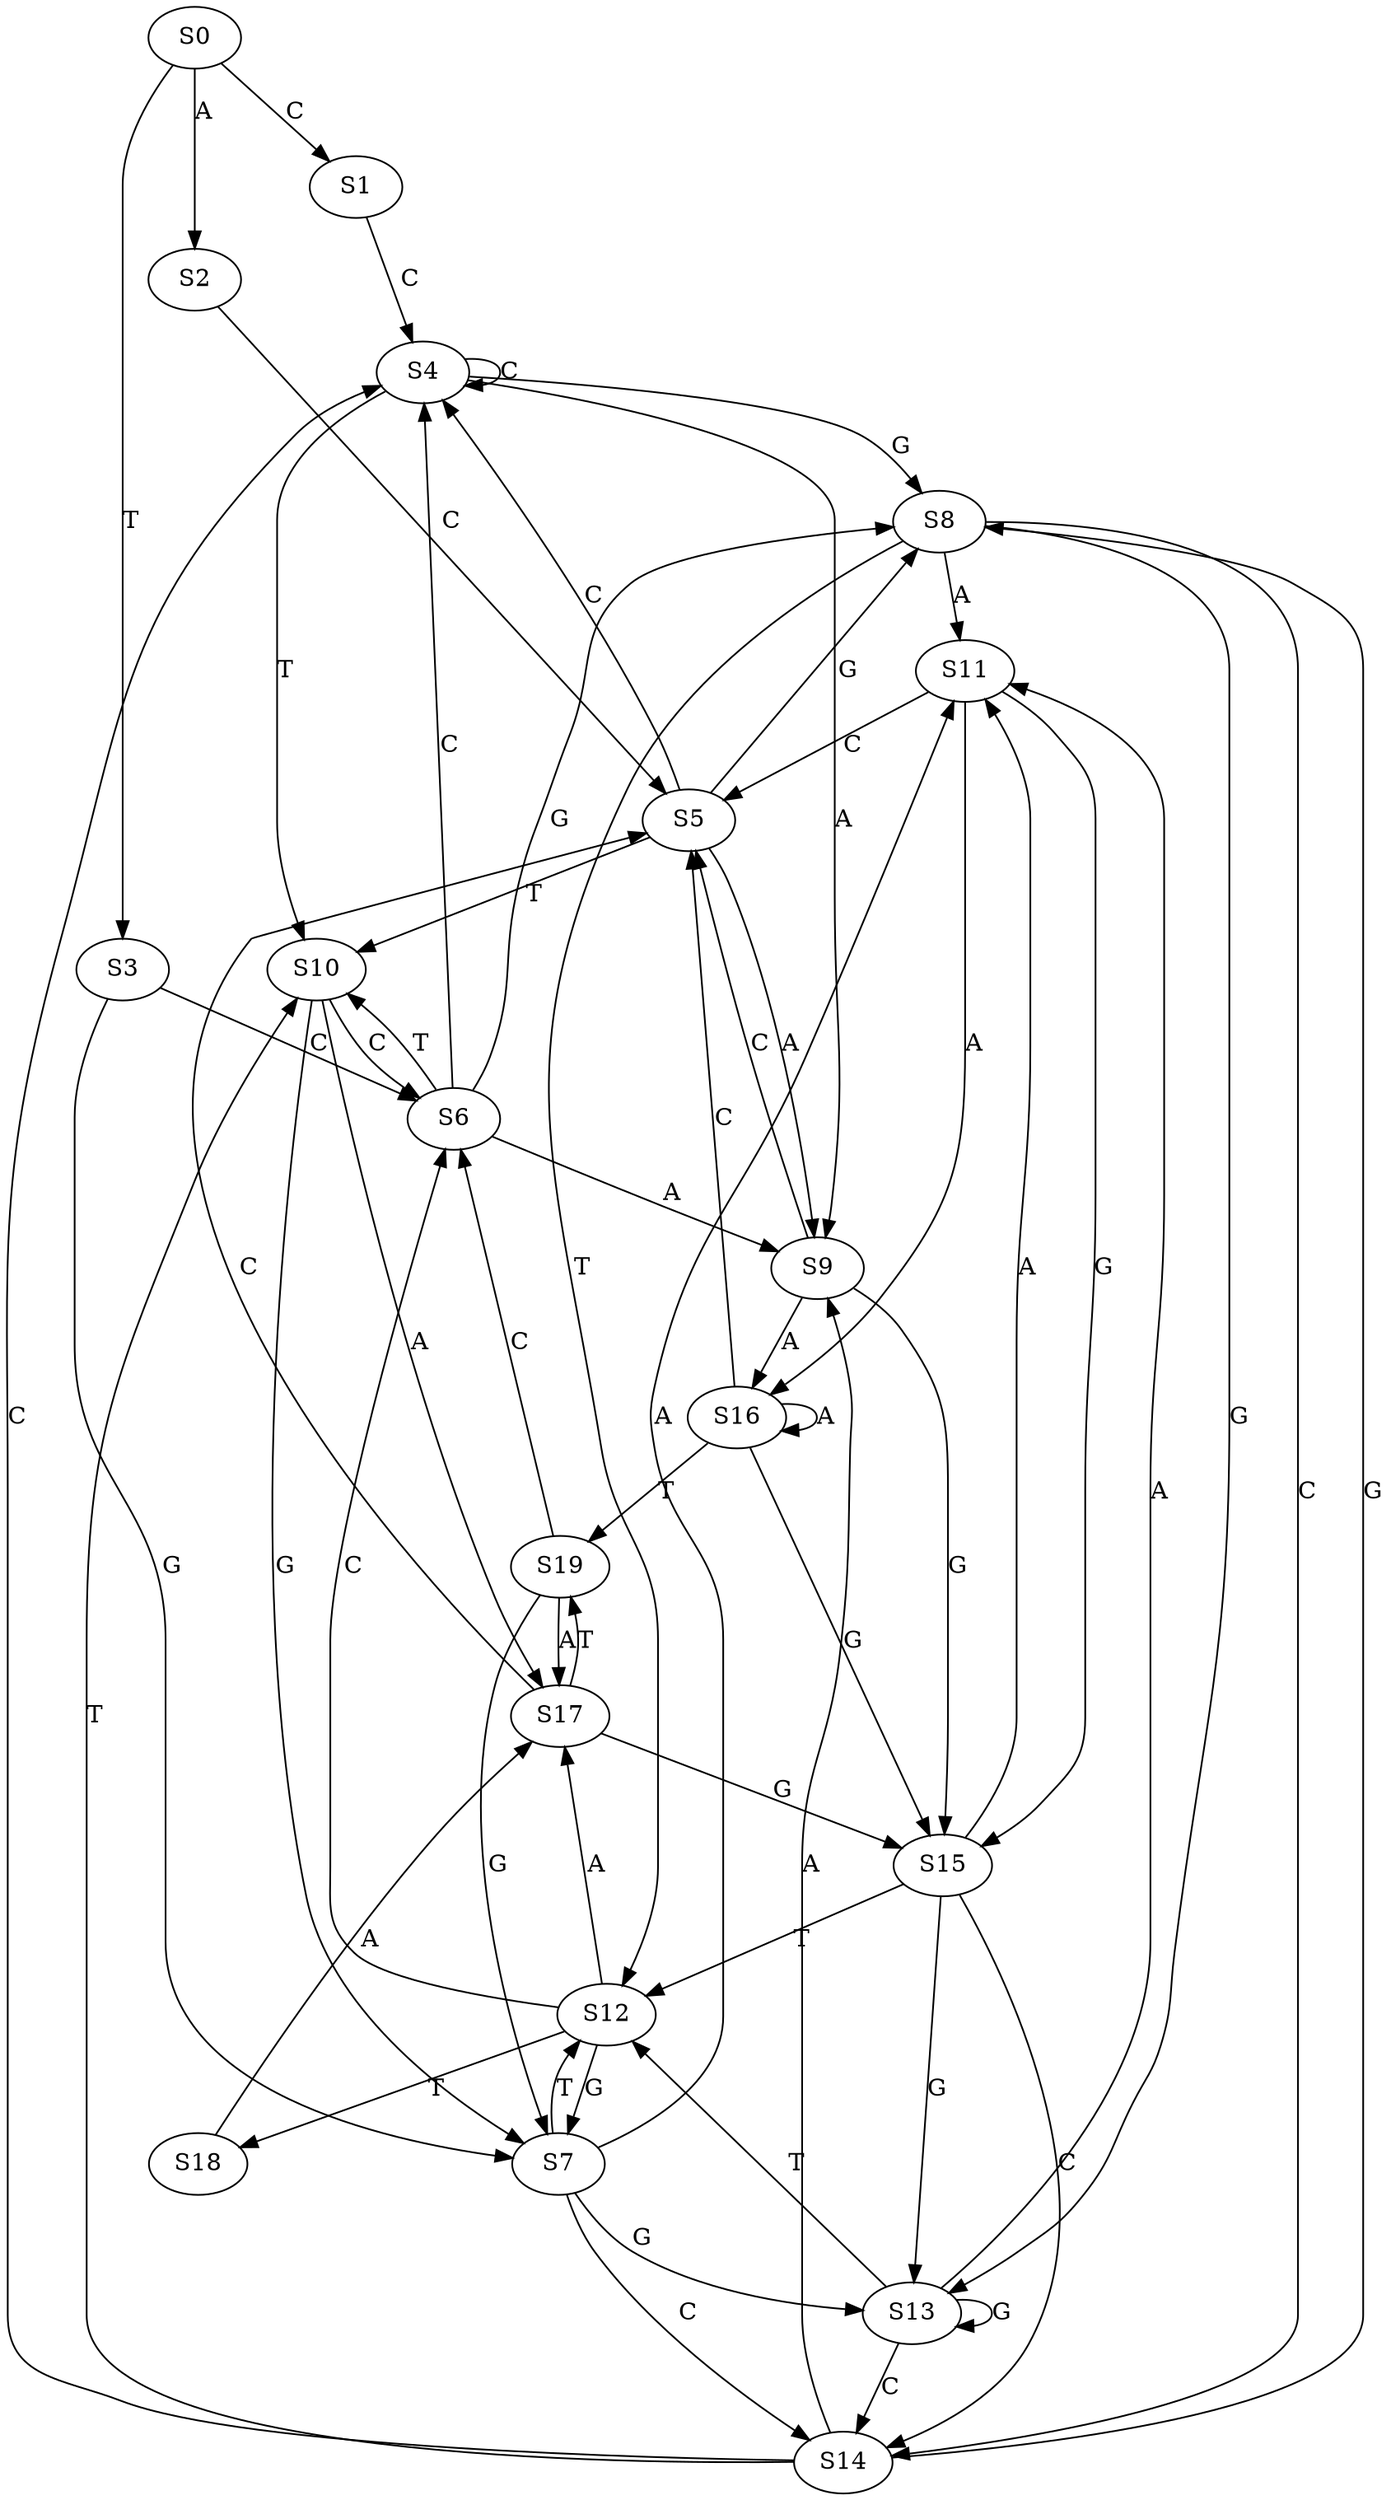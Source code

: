 strict digraph  {
	S0 -> S1 [ label = C ];
	S0 -> S2 [ label = A ];
	S0 -> S3 [ label = T ];
	S1 -> S4 [ label = C ];
	S2 -> S5 [ label = C ];
	S3 -> S6 [ label = C ];
	S3 -> S7 [ label = G ];
	S4 -> S8 [ label = G ];
	S4 -> S4 [ label = C ];
	S4 -> S9 [ label = A ];
	S4 -> S10 [ label = T ];
	S5 -> S9 [ label = A ];
	S5 -> S10 [ label = T ];
	S5 -> S4 [ label = C ];
	S5 -> S8 [ label = G ];
	S6 -> S10 [ label = T ];
	S6 -> S8 [ label = G ];
	S6 -> S4 [ label = C ];
	S6 -> S9 [ label = A ];
	S7 -> S11 [ label = A ];
	S7 -> S12 [ label = T ];
	S7 -> S13 [ label = G ];
	S7 -> S14 [ label = C ];
	S8 -> S13 [ label = G ];
	S8 -> S12 [ label = T ];
	S8 -> S11 [ label = A ];
	S8 -> S14 [ label = C ];
	S9 -> S15 [ label = G ];
	S9 -> S5 [ label = C ];
	S9 -> S16 [ label = A ];
	S10 -> S7 [ label = G ];
	S10 -> S6 [ label = C ];
	S10 -> S17 [ label = A ];
	S11 -> S15 [ label = G ];
	S11 -> S16 [ label = A ];
	S11 -> S5 [ label = C ];
	S12 -> S17 [ label = A ];
	S12 -> S6 [ label = C ];
	S12 -> S7 [ label = G ];
	S12 -> S18 [ label = T ];
	S13 -> S11 [ label = A ];
	S13 -> S12 [ label = T ];
	S13 -> S13 [ label = G ];
	S13 -> S14 [ label = C ];
	S14 -> S4 [ label = C ];
	S14 -> S9 [ label = A ];
	S14 -> S10 [ label = T ];
	S14 -> S8 [ label = G ];
	S15 -> S12 [ label = T ];
	S15 -> S13 [ label = G ];
	S15 -> S11 [ label = A ];
	S15 -> S14 [ label = C ];
	S16 -> S19 [ label = T ];
	S16 -> S5 [ label = C ];
	S16 -> S15 [ label = G ];
	S16 -> S16 [ label = A ];
	S17 -> S15 [ label = G ];
	S17 -> S19 [ label = T ];
	S17 -> S5 [ label = C ];
	S18 -> S17 [ label = A ];
	S19 -> S17 [ label = A ];
	S19 -> S6 [ label = C ];
	S19 -> S7 [ label = G ];
}
